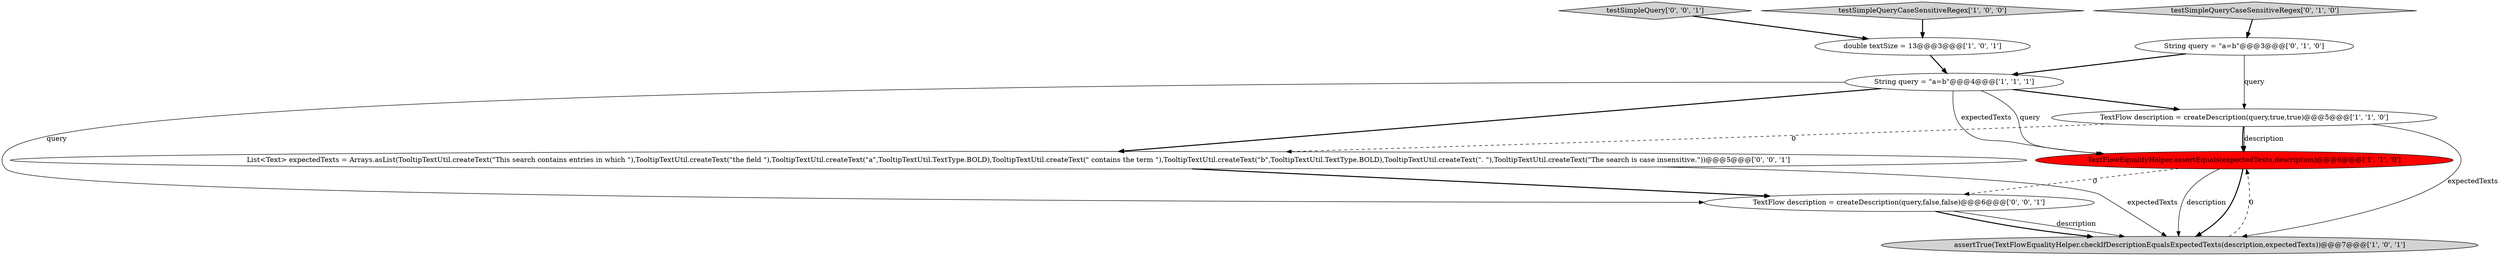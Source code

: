 digraph {
4 [style = filled, label = "TextFlow description = createDescription(query,true,true)@@@5@@@['1', '1', '0']", fillcolor = white, shape = ellipse image = "AAA0AAABBB1BBB"];
7 [style = filled, label = "testSimpleQueryCaseSensitiveRegex['0', '1', '0']", fillcolor = lightgray, shape = diamond image = "AAA0AAABBB2BBB"];
2 [style = filled, label = "double textSize = 13@@@3@@@['1', '0', '1']", fillcolor = white, shape = ellipse image = "AAA0AAABBB1BBB"];
5 [style = filled, label = "TextFlowEqualityHelper.assertEquals(expectedTexts,description)@@@6@@@['1', '1', '0']", fillcolor = red, shape = ellipse image = "AAA1AAABBB1BBB"];
10 [style = filled, label = "TextFlow description = createDescription(query,false,false)@@@6@@@['0', '0', '1']", fillcolor = white, shape = ellipse image = "AAA0AAABBB3BBB"];
6 [style = filled, label = "String query = \"a=b\"@@@3@@@['0', '1', '0']", fillcolor = white, shape = ellipse image = "AAA0AAABBB2BBB"];
1 [style = filled, label = "testSimpleQueryCaseSensitiveRegex['1', '0', '0']", fillcolor = lightgray, shape = diamond image = "AAA0AAABBB1BBB"];
9 [style = filled, label = "testSimpleQuery['0', '0', '1']", fillcolor = lightgray, shape = diamond image = "AAA0AAABBB3BBB"];
0 [style = filled, label = "assertTrue(TextFlowEqualityHelper.checkIfDescriptionEqualsExpectedTexts(description,expectedTexts))@@@7@@@['1', '0', '1']", fillcolor = lightgray, shape = ellipse image = "AAA0AAABBB1BBB"];
3 [style = filled, label = "String query = \"a=b\"@@@4@@@['1', '1', '1']", fillcolor = white, shape = ellipse image = "AAA0AAABBB1BBB"];
8 [style = filled, label = "List<Text> expectedTexts = Arrays.asList(TooltipTextUtil.createText(\"This search contains entries in which \"),TooltipTextUtil.createText(\"the field \"),TooltipTextUtil.createText(\"a\",TooltipTextUtil.TextType.BOLD),TooltipTextUtil.createText(\" contains the term \"),TooltipTextUtil.createText(\"b\",TooltipTextUtil.TextType.BOLD),TooltipTextUtil.createText(\". \"),TooltipTextUtil.createText(\"The search is case insensitive.\"))@@@5@@@['0', '0', '1']", fillcolor = white, shape = ellipse image = "AAA0AAABBB3BBB"];
6->3 [style = bold, label=""];
8->10 [style = bold, label=""];
0->5 [style = dashed, label="0"];
10->0 [style = solid, label="description"];
9->2 [style = bold, label=""];
4->0 [style = solid, label="expectedTexts"];
5->0 [style = solid, label="description"];
2->3 [style = bold, label=""];
3->10 [style = solid, label="query"];
3->5 [style = solid, label="expectedTexts"];
3->4 [style = bold, label=""];
6->4 [style = solid, label="query"];
5->0 [style = bold, label=""];
5->10 [style = dashed, label="0"];
3->8 [style = bold, label=""];
10->0 [style = bold, label=""];
7->6 [style = bold, label=""];
4->8 [style = dashed, label="0"];
8->0 [style = solid, label="expectedTexts"];
1->2 [style = bold, label=""];
4->5 [style = bold, label=""];
4->5 [style = solid, label="description"];
3->5 [style = solid, label="query"];
}
